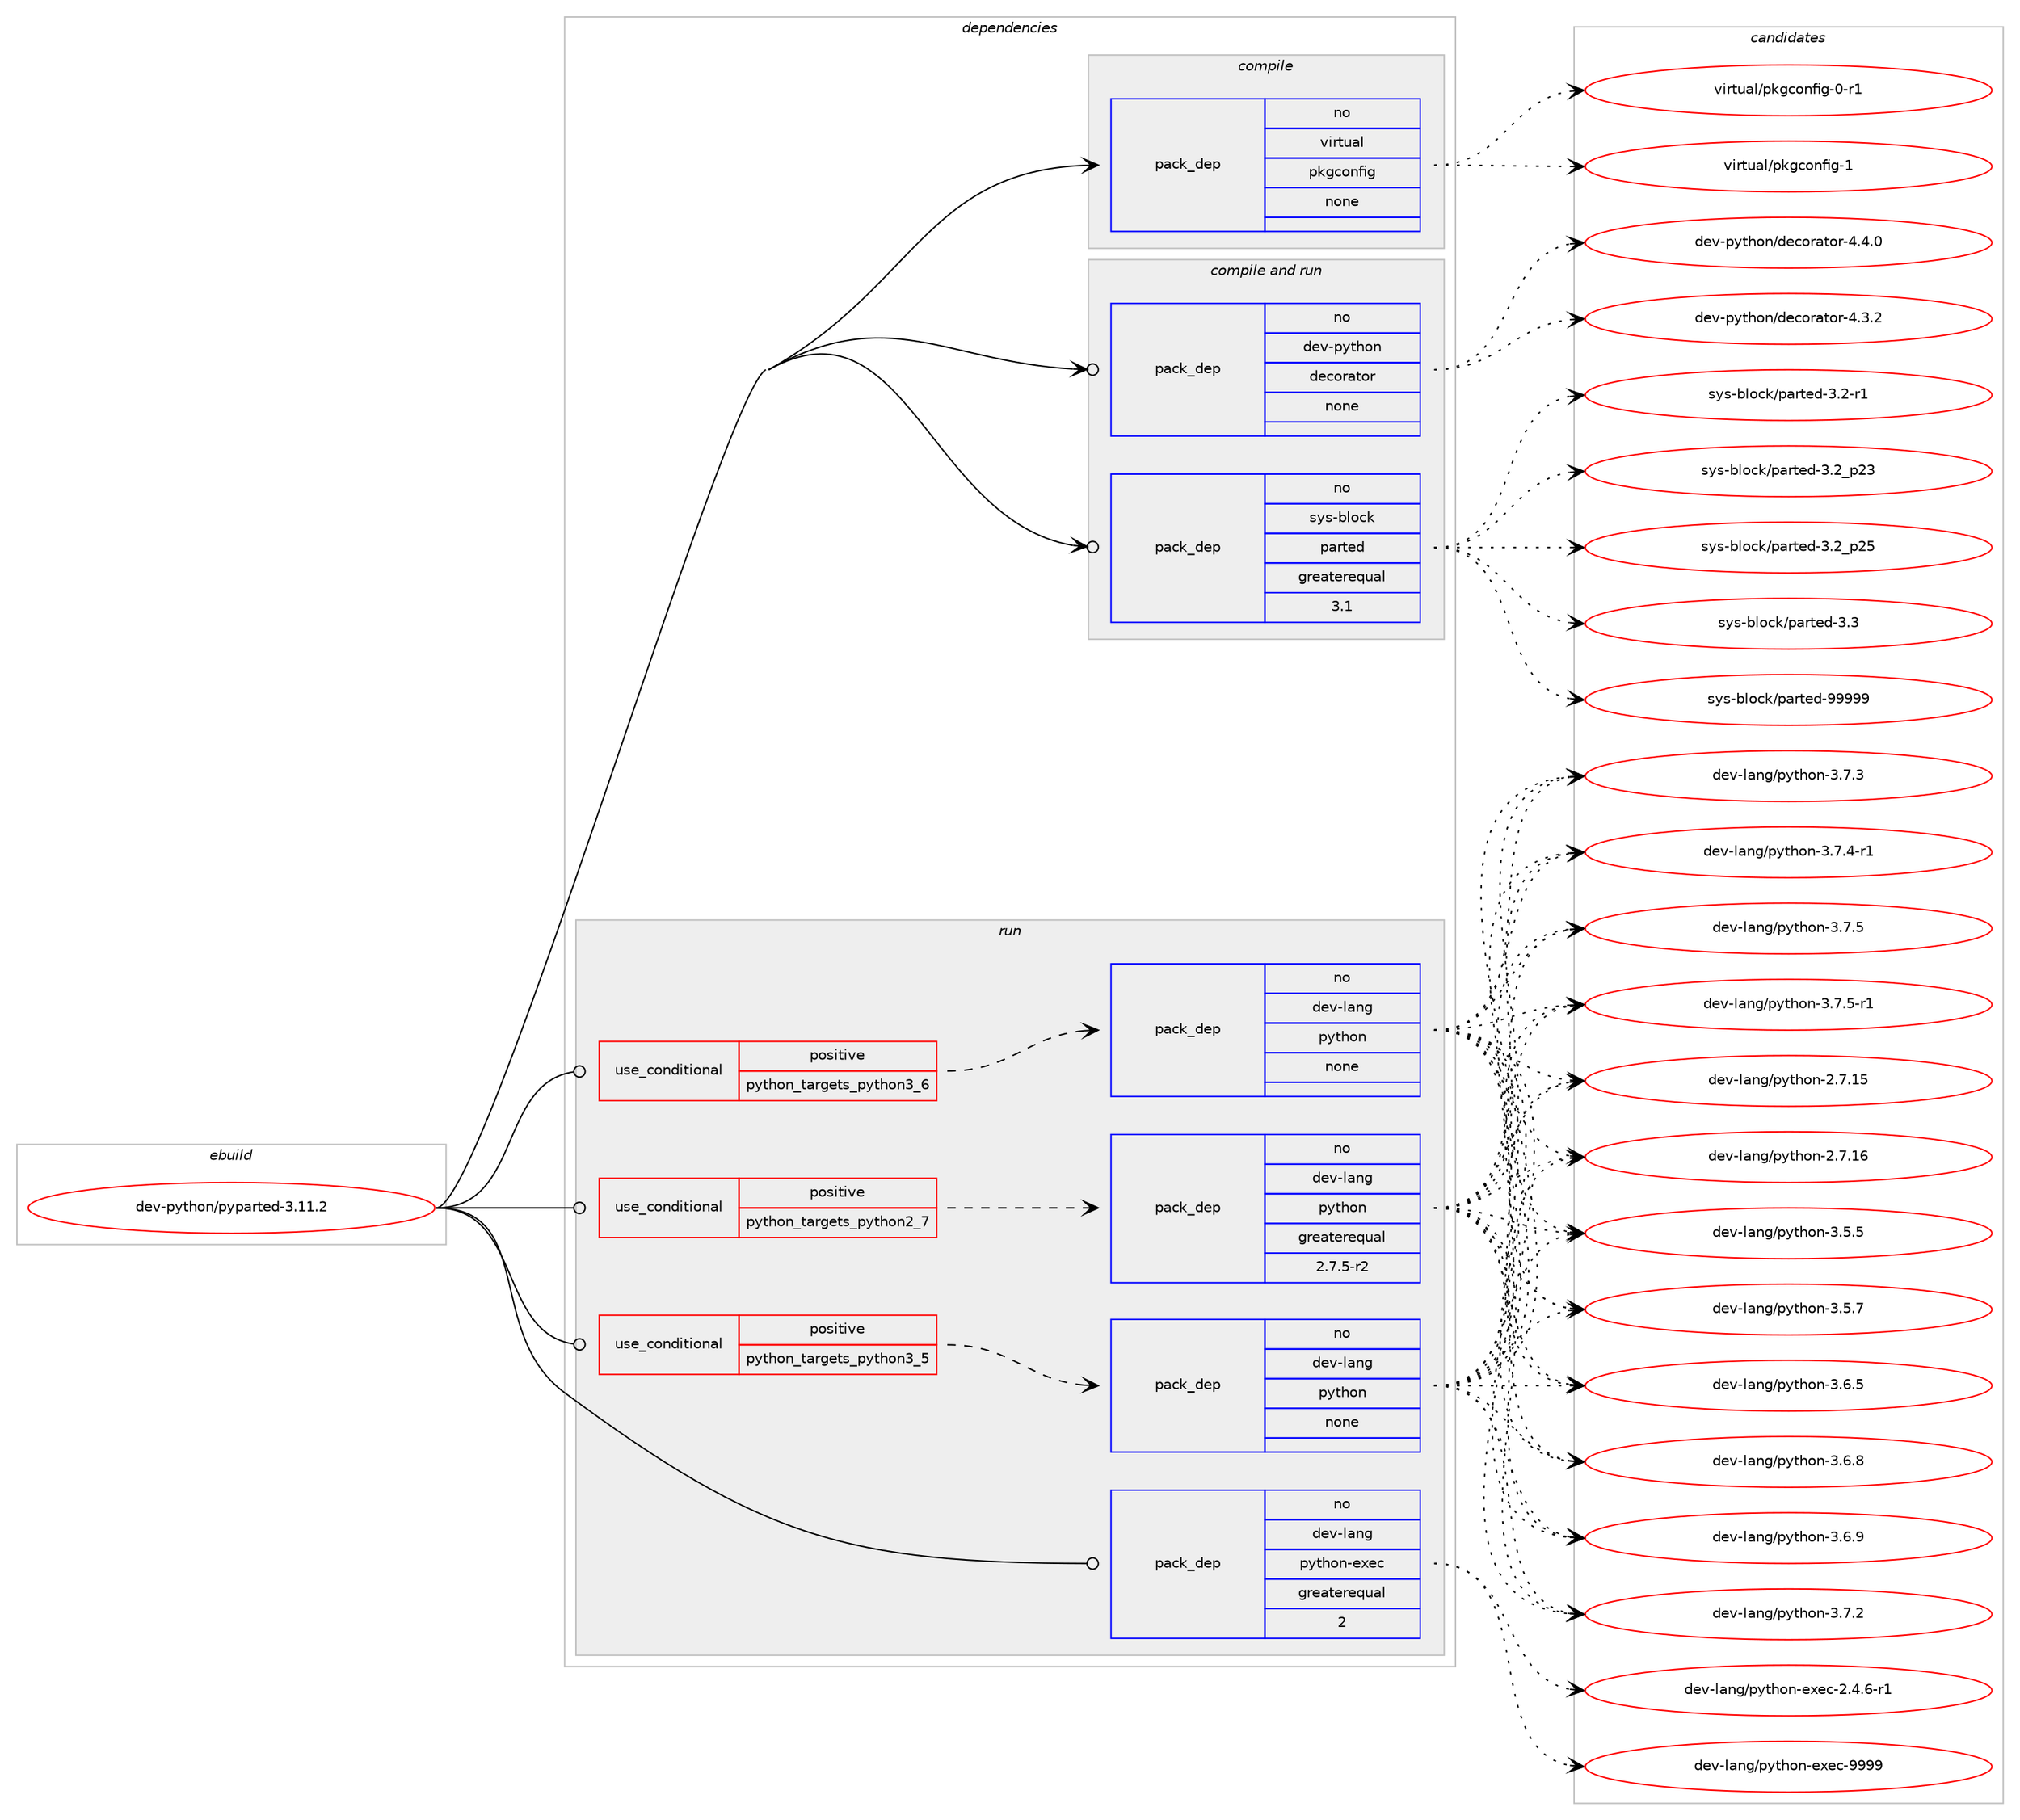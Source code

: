 digraph prolog {

# *************
# Graph options
# *************

newrank=true;
concentrate=true;
compound=true;
graph [rankdir=LR,fontname=Helvetica,fontsize=10,ranksep=1.5];#, ranksep=2.5, nodesep=0.2];
edge  [arrowhead=vee];
node  [fontname=Helvetica,fontsize=10];

# **********
# The ebuild
# **********

subgraph cluster_leftcol {
color=gray;
rank=same;
label=<<i>ebuild</i>>;
id [label="dev-python/pyparted-3.11.2", color=red, width=4, href="../dev-python/pyparted-3.11.2.svg"];
}

# ****************
# The dependencies
# ****************

subgraph cluster_midcol {
color=gray;
label=<<i>dependencies</i>>;
subgraph cluster_compile {
fillcolor="#eeeeee";
style=filled;
label=<<i>compile</i>>;
subgraph pack469299 {
dependency627616 [label=<<TABLE BORDER="0" CELLBORDER="1" CELLSPACING="0" CELLPADDING="4" WIDTH="220"><TR><TD ROWSPAN="6" CELLPADDING="30">pack_dep</TD></TR><TR><TD WIDTH="110">no</TD></TR><TR><TD>virtual</TD></TR><TR><TD>pkgconfig</TD></TR><TR><TD>none</TD></TR><TR><TD></TD></TR></TABLE>>, shape=none, color=blue];
}
id:e -> dependency627616:w [weight=20,style="solid",arrowhead="vee"];
}
subgraph cluster_compileandrun {
fillcolor="#eeeeee";
style=filled;
label=<<i>compile and run</i>>;
subgraph pack469300 {
dependency627617 [label=<<TABLE BORDER="0" CELLBORDER="1" CELLSPACING="0" CELLPADDING="4" WIDTH="220"><TR><TD ROWSPAN="6" CELLPADDING="30">pack_dep</TD></TR><TR><TD WIDTH="110">no</TD></TR><TR><TD>dev-python</TD></TR><TR><TD>decorator</TD></TR><TR><TD>none</TD></TR><TR><TD></TD></TR></TABLE>>, shape=none, color=blue];
}
id:e -> dependency627617:w [weight=20,style="solid",arrowhead="odotvee"];
subgraph pack469301 {
dependency627618 [label=<<TABLE BORDER="0" CELLBORDER="1" CELLSPACING="0" CELLPADDING="4" WIDTH="220"><TR><TD ROWSPAN="6" CELLPADDING="30">pack_dep</TD></TR><TR><TD WIDTH="110">no</TD></TR><TR><TD>sys-block</TD></TR><TR><TD>parted</TD></TR><TR><TD>greaterequal</TD></TR><TR><TD>3.1</TD></TR></TABLE>>, shape=none, color=blue];
}
id:e -> dependency627618:w [weight=20,style="solid",arrowhead="odotvee"];
}
subgraph cluster_run {
fillcolor="#eeeeee";
style=filled;
label=<<i>run</i>>;
subgraph cond146468 {
dependency627619 [label=<<TABLE BORDER="0" CELLBORDER="1" CELLSPACING="0" CELLPADDING="4"><TR><TD ROWSPAN="3" CELLPADDING="10">use_conditional</TD></TR><TR><TD>positive</TD></TR><TR><TD>python_targets_python2_7</TD></TR></TABLE>>, shape=none, color=red];
subgraph pack469302 {
dependency627620 [label=<<TABLE BORDER="0" CELLBORDER="1" CELLSPACING="0" CELLPADDING="4" WIDTH="220"><TR><TD ROWSPAN="6" CELLPADDING="30">pack_dep</TD></TR><TR><TD WIDTH="110">no</TD></TR><TR><TD>dev-lang</TD></TR><TR><TD>python</TD></TR><TR><TD>greaterequal</TD></TR><TR><TD>2.7.5-r2</TD></TR></TABLE>>, shape=none, color=blue];
}
dependency627619:e -> dependency627620:w [weight=20,style="dashed",arrowhead="vee"];
}
id:e -> dependency627619:w [weight=20,style="solid",arrowhead="odot"];
subgraph cond146469 {
dependency627621 [label=<<TABLE BORDER="0" CELLBORDER="1" CELLSPACING="0" CELLPADDING="4"><TR><TD ROWSPAN="3" CELLPADDING="10">use_conditional</TD></TR><TR><TD>positive</TD></TR><TR><TD>python_targets_python3_5</TD></TR></TABLE>>, shape=none, color=red];
subgraph pack469303 {
dependency627622 [label=<<TABLE BORDER="0" CELLBORDER="1" CELLSPACING="0" CELLPADDING="4" WIDTH="220"><TR><TD ROWSPAN="6" CELLPADDING="30">pack_dep</TD></TR><TR><TD WIDTH="110">no</TD></TR><TR><TD>dev-lang</TD></TR><TR><TD>python</TD></TR><TR><TD>none</TD></TR><TR><TD></TD></TR></TABLE>>, shape=none, color=blue];
}
dependency627621:e -> dependency627622:w [weight=20,style="dashed",arrowhead="vee"];
}
id:e -> dependency627621:w [weight=20,style="solid",arrowhead="odot"];
subgraph cond146470 {
dependency627623 [label=<<TABLE BORDER="0" CELLBORDER="1" CELLSPACING="0" CELLPADDING="4"><TR><TD ROWSPAN="3" CELLPADDING="10">use_conditional</TD></TR><TR><TD>positive</TD></TR><TR><TD>python_targets_python3_6</TD></TR></TABLE>>, shape=none, color=red];
subgraph pack469304 {
dependency627624 [label=<<TABLE BORDER="0" CELLBORDER="1" CELLSPACING="0" CELLPADDING="4" WIDTH="220"><TR><TD ROWSPAN="6" CELLPADDING="30">pack_dep</TD></TR><TR><TD WIDTH="110">no</TD></TR><TR><TD>dev-lang</TD></TR><TR><TD>python</TD></TR><TR><TD>none</TD></TR><TR><TD></TD></TR></TABLE>>, shape=none, color=blue];
}
dependency627623:e -> dependency627624:w [weight=20,style="dashed",arrowhead="vee"];
}
id:e -> dependency627623:w [weight=20,style="solid",arrowhead="odot"];
subgraph pack469305 {
dependency627625 [label=<<TABLE BORDER="0" CELLBORDER="1" CELLSPACING="0" CELLPADDING="4" WIDTH="220"><TR><TD ROWSPAN="6" CELLPADDING="30">pack_dep</TD></TR><TR><TD WIDTH="110">no</TD></TR><TR><TD>dev-lang</TD></TR><TR><TD>python-exec</TD></TR><TR><TD>greaterequal</TD></TR><TR><TD>2</TD></TR></TABLE>>, shape=none, color=blue];
}
id:e -> dependency627625:w [weight=20,style="solid",arrowhead="odot"];
}
}

# **************
# The candidates
# **************

subgraph cluster_choices {
rank=same;
color=gray;
label=<<i>candidates</i>>;

subgraph choice469299 {
color=black;
nodesep=1;
choice11810511411611797108471121071039911111010210510345484511449 [label="virtual/pkgconfig-0-r1", color=red, width=4,href="../virtual/pkgconfig-0-r1.svg"];
choice1181051141161179710847112107103991111101021051034549 [label="virtual/pkgconfig-1", color=red, width=4,href="../virtual/pkgconfig-1.svg"];
dependency627616:e -> choice11810511411611797108471121071039911111010210510345484511449:w [style=dotted,weight="100"];
dependency627616:e -> choice1181051141161179710847112107103991111101021051034549:w [style=dotted,weight="100"];
}
subgraph choice469300 {
color=black;
nodesep=1;
choice10010111845112121116104111110471001019911111497116111114455246514650 [label="dev-python/decorator-4.3.2", color=red, width=4,href="../dev-python/decorator-4.3.2.svg"];
choice10010111845112121116104111110471001019911111497116111114455246524648 [label="dev-python/decorator-4.4.0", color=red, width=4,href="../dev-python/decorator-4.4.0.svg"];
dependency627617:e -> choice10010111845112121116104111110471001019911111497116111114455246514650:w [style=dotted,weight="100"];
dependency627617:e -> choice10010111845112121116104111110471001019911111497116111114455246524648:w [style=dotted,weight="100"];
}
subgraph choice469301 {
color=black;
nodesep=1;
choice1151211154598108111991074711297114116101100455146504511449 [label="sys-block/parted-3.2-r1", color=red, width=4,href="../sys-block/parted-3.2-r1.svg"];
choice115121115459810811199107471129711411610110045514650951125051 [label="sys-block/parted-3.2_p23", color=red, width=4,href="../sys-block/parted-3.2_p23.svg"];
choice115121115459810811199107471129711411610110045514650951125053 [label="sys-block/parted-3.2_p25", color=red, width=4,href="../sys-block/parted-3.2_p25.svg"];
choice115121115459810811199107471129711411610110045514651 [label="sys-block/parted-3.3", color=red, width=4,href="../sys-block/parted-3.3.svg"];
choice1151211154598108111991074711297114116101100455757575757 [label="sys-block/parted-99999", color=red, width=4,href="../sys-block/parted-99999.svg"];
dependency627618:e -> choice1151211154598108111991074711297114116101100455146504511449:w [style=dotted,weight="100"];
dependency627618:e -> choice115121115459810811199107471129711411610110045514650951125051:w [style=dotted,weight="100"];
dependency627618:e -> choice115121115459810811199107471129711411610110045514650951125053:w [style=dotted,weight="100"];
dependency627618:e -> choice115121115459810811199107471129711411610110045514651:w [style=dotted,weight="100"];
dependency627618:e -> choice1151211154598108111991074711297114116101100455757575757:w [style=dotted,weight="100"];
}
subgraph choice469302 {
color=black;
nodesep=1;
choice10010111845108971101034711212111610411111045504655464953 [label="dev-lang/python-2.7.15", color=red, width=4,href="../dev-lang/python-2.7.15.svg"];
choice10010111845108971101034711212111610411111045504655464954 [label="dev-lang/python-2.7.16", color=red, width=4,href="../dev-lang/python-2.7.16.svg"];
choice100101118451089711010347112121116104111110455146534653 [label="dev-lang/python-3.5.5", color=red, width=4,href="../dev-lang/python-3.5.5.svg"];
choice100101118451089711010347112121116104111110455146534655 [label="dev-lang/python-3.5.7", color=red, width=4,href="../dev-lang/python-3.5.7.svg"];
choice100101118451089711010347112121116104111110455146544653 [label="dev-lang/python-3.6.5", color=red, width=4,href="../dev-lang/python-3.6.5.svg"];
choice100101118451089711010347112121116104111110455146544656 [label="dev-lang/python-3.6.8", color=red, width=4,href="../dev-lang/python-3.6.8.svg"];
choice100101118451089711010347112121116104111110455146544657 [label="dev-lang/python-3.6.9", color=red, width=4,href="../dev-lang/python-3.6.9.svg"];
choice100101118451089711010347112121116104111110455146554650 [label="dev-lang/python-3.7.2", color=red, width=4,href="../dev-lang/python-3.7.2.svg"];
choice100101118451089711010347112121116104111110455146554651 [label="dev-lang/python-3.7.3", color=red, width=4,href="../dev-lang/python-3.7.3.svg"];
choice1001011184510897110103471121211161041111104551465546524511449 [label="dev-lang/python-3.7.4-r1", color=red, width=4,href="../dev-lang/python-3.7.4-r1.svg"];
choice100101118451089711010347112121116104111110455146554653 [label="dev-lang/python-3.7.5", color=red, width=4,href="../dev-lang/python-3.7.5.svg"];
choice1001011184510897110103471121211161041111104551465546534511449 [label="dev-lang/python-3.7.5-r1", color=red, width=4,href="../dev-lang/python-3.7.5-r1.svg"];
dependency627620:e -> choice10010111845108971101034711212111610411111045504655464953:w [style=dotted,weight="100"];
dependency627620:e -> choice10010111845108971101034711212111610411111045504655464954:w [style=dotted,weight="100"];
dependency627620:e -> choice100101118451089711010347112121116104111110455146534653:w [style=dotted,weight="100"];
dependency627620:e -> choice100101118451089711010347112121116104111110455146534655:w [style=dotted,weight="100"];
dependency627620:e -> choice100101118451089711010347112121116104111110455146544653:w [style=dotted,weight="100"];
dependency627620:e -> choice100101118451089711010347112121116104111110455146544656:w [style=dotted,weight="100"];
dependency627620:e -> choice100101118451089711010347112121116104111110455146544657:w [style=dotted,weight="100"];
dependency627620:e -> choice100101118451089711010347112121116104111110455146554650:w [style=dotted,weight="100"];
dependency627620:e -> choice100101118451089711010347112121116104111110455146554651:w [style=dotted,weight="100"];
dependency627620:e -> choice1001011184510897110103471121211161041111104551465546524511449:w [style=dotted,weight="100"];
dependency627620:e -> choice100101118451089711010347112121116104111110455146554653:w [style=dotted,weight="100"];
dependency627620:e -> choice1001011184510897110103471121211161041111104551465546534511449:w [style=dotted,weight="100"];
}
subgraph choice469303 {
color=black;
nodesep=1;
choice10010111845108971101034711212111610411111045504655464953 [label="dev-lang/python-2.7.15", color=red, width=4,href="../dev-lang/python-2.7.15.svg"];
choice10010111845108971101034711212111610411111045504655464954 [label="dev-lang/python-2.7.16", color=red, width=4,href="../dev-lang/python-2.7.16.svg"];
choice100101118451089711010347112121116104111110455146534653 [label="dev-lang/python-3.5.5", color=red, width=4,href="../dev-lang/python-3.5.5.svg"];
choice100101118451089711010347112121116104111110455146534655 [label="dev-lang/python-3.5.7", color=red, width=4,href="../dev-lang/python-3.5.7.svg"];
choice100101118451089711010347112121116104111110455146544653 [label="dev-lang/python-3.6.5", color=red, width=4,href="../dev-lang/python-3.6.5.svg"];
choice100101118451089711010347112121116104111110455146544656 [label="dev-lang/python-3.6.8", color=red, width=4,href="../dev-lang/python-3.6.8.svg"];
choice100101118451089711010347112121116104111110455146544657 [label="dev-lang/python-3.6.9", color=red, width=4,href="../dev-lang/python-3.6.9.svg"];
choice100101118451089711010347112121116104111110455146554650 [label="dev-lang/python-3.7.2", color=red, width=4,href="../dev-lang/python-3.7.2.svg"];
choice100101118451089711010347112121116104111110455146554651 [label="dev-lang/python-3.7.3", color=red, width=4,href="../dev-lang/python-3.7.3.svg"];
choice1001011184510897110103471121211161041111104551465546524511449 [label="dev-lang/python-3.7.4-r1", color=red, width=4,href="../dev-lang/python-3.7.4-r1.svg"];
choice100101118451089711010347112121116104111110455146554653 [label="dev-lang/python-3.7.5", color=red, width=4,href="../dev-lang/python-3.7.5.svg"];
choice1001011184510897110103471121211161041111104551465546534511449 [label="dev-lang/python-3.7.5-r1", color=red, width=4,href="../dev-lang/python-3.7.5-r1.svg"];
dependency627622:e -> choice10010111845108971101034711212111610411111045504655464953:w [style=dotted,weight="100"];
dependency627622:e -> choice10010111845108971101034711212111610411111045504655464954:w [style=dotted,weight="100"];
dependency627622:e -> choice100101118451089711010347112121116104111110455146534653:w [style=dotted,weight="100"];
dependency627622:e -> choice100101118451089711010347112121116104111110455146534655:w [style=dotted,weight="100"];
dependency627622:e -> choice100101118451089711010347112121116104111110455146544653:w [style=dotted,weight="100"];
dependency627622:e -> choice100101118451089711010347112121116104111110455146544656:w [style=dotted,weight="100"];
dependency627622:e -> choice100101118451089711010347112121116104111110455146544657:w [style=dotted,weight="100"];
dependency627622:e -> choice100101118451089711010347112121116104111110455146554650:w [style=dotted,weight="100"];
dependency627622:e -> choice100101118451089711010347112121116104111110455146554651:w [style=dotted,weight="100"];
dependency627622:e -> choice1001011184510897110103471121211161041111104551465546524511449:w [style=dotted,weight="100"];
dependency627622:e -> choice100101118451089711010347112121116104111110455146554653:w [style=dotted,weight="100"];
dependency627622:e -> choice1001011184510897110103471121211161041111104551465546534511449:w [style=dotted,weight="100"];
}
subgraph choice469304 {
color=black;
nodesep=1;
choice10010111845108971101034711212111610411111045504655464953 [label="dev-lang/python-2.7.15", color=red, width=4,href="../dev-lang/python-2.7.15.svg"];
choice10010111845108971101034711212111610411111045504655464954 [label="dev-lang/python-2.7.16", color=red, width=4,href="../dev-lang/python-2.7.16.svg"];
choice100101118451089711010347112121116104111110455146534653 [label="dev-lang/python-3.5.5", color=red, width=4,href="../dev-lang/python-3.5.5.svg"];
choice100101118451089711010347112121116104111110455146534655 [label="dev-lang/python-3.5.7", color=red, width=4,href="../dev-lang/python-3.5.7.svg"];
choice100101118451089711010347112121116104111110455146544653 [label="dev-lang/python-3.6.5", color=red, width=4,href="../dev-lang/python-3.6.5.svg"];
choice100101118451089711010347112121116104111110455146544656 [label="dev-lang/python-3.6.8", color=red, width=4,href="../dev-lang/python-3.6.8.svg"];
choice100101118451089711010347112121116104111110455146544657 [label="dev-lang/python-3.6.9", color=red, width=4,href="../dev-lang/python-3.6.9.svg"];
choice100101118451089711010347112121116104111110455146554650 [label="dev-lang/python-3.7.2", color=red, width=4,href="../dev-lang/python-3.7.2.svg"];
choice100101118451089711010347112121116104111110455146554651 [label="dev-lang/python-3.7.3", color=red, width=4,href="../dev-lang/python-3.7.3.svg"];
choice1001011184510897110103471121211161041111104551465546524511449 [label="dev-lang/python-3.7.4-r1", color=red, width=4,href="../dev-lang/python-3.7.4-r1.svg"];
choice100101118451089711010347112121116104111110455146554653 [label="dev-lang/python-3.7.5", color=red, width=4,href="../dev-lang/python-3.7.5.svg"];
choice1001011184510897110103471121211161041111104551465546534511449 [label="dev-lang/python-3.7.5-r1", color=red, width=4,href="../dev-lang/python-3.7.5-r1.svg"];
dependency627624:e -> choice10010111845108971101034711212111610411111045504655464953:w [style=dotted,weight="100"];
dependency627624:e -> choice10010111845108971101034711212111610411111045504655464954:w [style=dotted,weight="100"];
dependency627624:e -> choice100101118451089711010347112121116104111110455146534653:w [style=dotted,weight="100"];
dependency627624:e -> choice100101118451089711010347112121116104111110455146534655:w [style=dotted,weight="100"];
dependency627624:e -> choice100101118451089711010347112121116104111110455146544653:w [style=dotted,weight="100"];
dependency627624:e -> choice100101118451089711010347112121116104111110455146544656:w [style=dotted,weight="100"];
dependency627624:e -> choice100101118451089711010347112121116104111110455146544657:w [style=dotted,weight="100"];
dependency627624:e -> choice100101118451089711010347112121116104111110455146554650:w [style=dotted,weight="100"];
dependency627624:e -> choice100101118451089711010347112121116104111110455146554651:w [style=dotted,weight="100"];
dependency627624:e -> choice1001011184510897110103471121211161041111104551465546524511449:w [style=dotted,weight="100"];
dependency627624:e -> choice100101118451089711010347112121116104111110455146554653:w [style=dotted,weight="100"];
dependency627624:e -> choice1001011184510897110103471121211161041111104551465546534511449:w [style=dotted,weight="100"];
}
subgraph choice469305 {
color=black;
nodesep=1;
choice10010111845108971101034711212111610411111045101120101994550465246544511449 [label="dev-lang/python-exec-2.4.6-r1", color=red, width=4,href="../dev-lang/python-exec-2.4.6-r1.svg"];
choice10010111845108971101034711212111610411111045101120101994557575757 [label="dev-lang/python-exec-9999", color=red, width=4,href="../dev-lang/python-exec-9999.svg"];
dependency627625:e -> choice10010111845108971101034711212111610411111045101120101994550465246544511449:w [style=dotted,weight="100"];
dependency627625:e -> choice10010111845108971101034711212111610411111045101120101994557575757:w [style=dotted,weight="100"];
}
}

}
